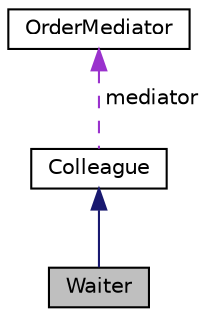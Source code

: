 digraph "Waiter"
{
 // LATEX_PDF_SIZE
  edge [fontname="Helvetica",fontsize="10",labelfontname="Helvetica",labelfontsize="10"];
  node [fontname="Helvetica",fontsize="10",shape=record];
  Node1 [label="Waiter",height=0.2,width=0.4,color="black", fillcolor="grey75", style="filled", fontcolor="black",tooltip="The Waiter class represents a colleague who takes orders from tables, presents food and drinks to tab..."];
  Node2 -> Node1 [dir="back",color="midnightblue",fontsize="10",style="solid"];
  Node2 [label="Colleague",height=0.2,width=0.4,color="black", fillcolor="white", style="filled",URL="$classColleague.html",tooltip="The Colleague class is an abstract base class that defines the interface for objects that communicate..."];
  Node3 -> Node2 [dir="back",color="darkorchid3",fontsize="10",style="dashed",label=" mediator" ];
  Node3 [label="OrderMediator",height=0.2,width=0.4,color="black", fillcolor="white", style="filled",URL="$classOrderMediator.html",tooltip="The OrderMediator class is an abstract class that defines the interface for a mediator between the Wa..."];
}
